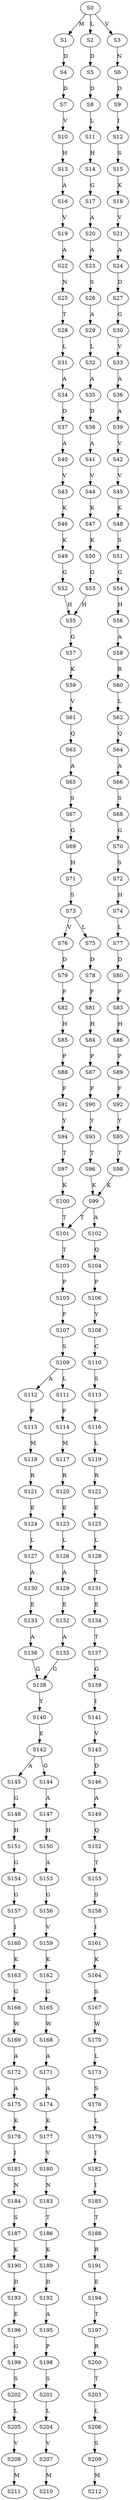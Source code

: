 strict digraph  {
	S0 -> S1 [ label = M ];
	S0 -> S2 [ label = L ];
	S0 -> S3 [ label = V ];
	S1 -> S4 [ label = D ];
	S2 -> S5 [ label = D ];
	S3 -> S6 [ label = N ];
	S4 -> S7 [ label = D ];
	S5 -> S8 [ label = D ];
	S6 -> S9 [ label = D ];
	S7 -> S10 [ label = V ];
	S8 -> S11 [ label = L ];
	S9 -> S12 [ label = I ];
	S10 -> S13 [ label = H ];
	S11 -> S14 [ label = H ];
	S12 -> S15 [ label = S ];
	S13 -> S16 [ label = A ];
	S14 -> S17 [ label = G ];
	S15 -> S18 [ label = K ];
	S16 -> S19 [ label = V ];
	S17 -> S20 [ label = A ];
	S18 -> S21 [ label = V ];
	S19 -> S22 [ label = A ];
	S20 -> S23 [ label = A ];
	S21 -> S24 [ label = A ];
	S22 -> S25 [ label = N ];
	S23 -> S26 [ label = S ];
	S24 -> S27 [ label = D ];
	S25 -> S28 [ label = T ];
	S26 -> S29 [ label = A ];
	S27 -> S30 [ label = G ];
	S28 -> S31 [ label = L ];
	S29 -> S32 [ label = L ];
	S30 -> S33 [ label = V ];
	S31 -> S34 [ label = A ];
	S32 -> S35 [ label = A ];
	S33 -> S36 [ label = A ];
	S34 -> S37 [ label = D ];
	S35 -> S38 [ label = D ];
	S36 -> S39 [ label = A ];
	S37 -> S40 [ label = A ];
	S38 -> S41 [ label = A ];
	S39 -> S42 [ label = V ];
	S40 -> S43 [ label = V ];
	S41 -> S44 [ label = V ];
	S42 -> S45 [ label = V ];
	S43 -> S46 [ label = K ];
	S44 -> S47 [ label = K ];
	S45 -> S48 [ label = K ];
	S46 -> S49 [ label = K ];
	S47 -> S50 [ label = K ];
	S48 -> S51 [ label = S ];
	S49 -> S52 [ label = G ];
	S50 -> S53 [ label = G ];
	S51 -> S54 [ label = G ];
	S52 -> S55 [ label = H ];
	S53 -> S55 [ label = H ];
	S54 -> S56 [ label = H ];
	S55 -> S57 [ label = G ];
	S56 -> S58 [ label = A ];
	S57 -> S59 [ label = K ];
	S58 -> S60 [ label = R ];
	S59 -> S61 [ label = V ];
	S60 -> S62 [ label = L ];
	S61 -> S63 [ label = Q ];
	S62 -> S64 [ label = Q ];
	S63 -> S65 [ label = A ];
	S64 -> S66 [ label = A ];
	S65 -> S67 [ label = S ];
	S66 -> S68 [ label = S ];
	S67 -> S69 [ label = G ];
	S68 -> S70 [ label = G ];
	S69 -> S71 [ label = H ];
	S70 -> S72 [ label = S ];
	S71 -> S73 [ label = S ];
	S72 -> S74 [ label = H ];
	S73 -> S75 [ label = L ];
	S73 -> S76 [ label = V ];
	S74 -> S77 [ label = L ];
	S75 -> S78 [ label = D ];
	S76 -> S79 [ label = D ];
	S77 -> S80 [ label = D ];
	S78 -> S81 [ label = F ];
	S79 -> S82 [ label = F ];
	S80 -> S83 [ label = F ];
	S81 -> S84 [ label = H ];
	S82 -> S85 [ label = H ];
	S83 -> S86 [ label = H ];
	S84 -> S87 [ label = P ];
	S85 -> S88 [ label = P ];
	S86 -> S89 [ label = P ];
	S87 -> S90 [ label = F ];
	S88 -> S91 [ label = F ];
	S89 -> S92 [ label = F ];
	S90 -> S93 [ label = Y ];
	S91 -> S94 [ label = Y ];
	S92 -> S95 [ label = Y ];
	S93 -> S96 [ label = T ];
	S94 -> S97 [ label = T ];
	S95 -> S98 [ label = T ];
	S96 -> S99 [ label = K ];
	S97 -> S100 [ label = K ];
	S98 -> S99 [ label = K ];
	S99 -> S101 [ label = T ];
	S99 -> S102 [ label = A ];
	S100 -> S101 [ label = T ];
	S101 -> S103 [ label = T ];
	S102 -> S104 [ label = Q ];
	S103 -> S105 [ label = P ];
	S104 -> S106 [ label = P ];
	S105 -> S107 [ label = F ];
	S106 -> S108 [ label = Y ];
	S107 -> S109 [ label = S ];
	S108 -> S110 [ label = C ];
	S109 -> S111 [ label = L ];
	S109 -> S112 [ label = A ];
	S110 -> S113 [ label = S ];
	S111 -> S114 [ label = F ];
	S112 -> S115 [ label = F ];
	S113 -> S116 [ label = F ];
	S114 -> S117 [ label = M ];
	S115 -> S118 [ label = M ];
	S116 -> S119 [ label = L ];
	S117 -> S120 [ label = R ];
	S118 -> S121 [ label = R ];
	S119 -> S122 [ label = R ];
	S120 -> S123 [ label = E ];
	S121 -> S124 [ label = E ];
	S122 -> S125 [ label = E ];
	S123 -> S126 [ label = L ];
	S124 -> S127 [ label = L ];
	S125 -> S128 [ label = L ];
	S126 -> S129 [ label = A ];
	S127 -> S130 [ label = A ];
	S128 -> S131 [ label = T ];
	S129 -> S132 [ label = E ];
	S130 -> S133 [ label = E ];
	S131 -> S134 [ label = E ];
	S132 -> S135 [ label = A ];
	S133 -> S136 [ label = A ];
	S134 -> S137 [ label = T ];
	S135 -> S138 [ label = G ];
	S136 -> S138 [ label = G ];
	S137 -> S139 [ label = G ];
	S138 -> S140 [ label = Y ];
	S139 -> S141 [ label = I ];
	S140 -> S142 [ label = E ];
	S141 -> S143 [ label = V ];
	S142 -> S144 [ label = G ];
	S142 -> S145 [ label = A ];
	S143 -> S146 [ label = D ];
	S144 -> S147 [ label = A ];
	S145 -> S148 [ label = G ];
	S146 -> S149 [ label = A ];
	S147 -> S150 [ label = H ];
	S148 -> S151 [ label = H ];
	S149 -> S152 [ label = Q ];
	S150 -> S153 [ label = A ];
	S151 -> S154 [ label = G ];
	S152 -> S155 [ label = T ];
	S153 -> S156 [ label = G ];
	S154 -> S157 [ label = G ];
	S155 -> S158 [ label = S ];
	S156 -> S159 [ label = V ];
	S157 -> S160 [ label = I ];
	S158 -> S161 [ label = I ];
	S159 -> S162 [ label = K ];
	S160 -> S163 [ label = K ];
	S161 -> S164 [ label = K ];
	S162 -> S165 [ label = G ];
	S163 -> S166 [ label = G ];
	S164 -> S167 [ label = S ];
	S165 -> S168 [ label = W ];
	S166 -> S169 [ label = W ];
	S167 -> S170 [ label = W ];
	S168 -> S171 [ label = A ];
	S169 -> S172 [ label = A ];
	S170 -> S173 [ label = L ];
	S171 -> S174 [ label = A ];
	S172 -> S175 [ label = A ];
	S173 -> S176 [ label = S ];
	S174 -> S177 [ label = K ];
	S175 -> S178 [ label = K ];
	S176 -> S179 [ label = L ];
	S177 -> S180 [ label = V ];
	S178 -> S181 [ label = I ];
	S179 -> S182 [ label = I ];
	S180 -> S183 [ label = N ];
	S181 -> S184 [ label = N ];
	S182 -> S185 [ label = I ];
	S183 -> S186 [ label = T ];
	S184 -> S187 [ label = S ];
	S185 -> S188 [ label = T ];
	S186 -> S189 [ label = K ];
	S187 -> S190 [ label = K ];
	S188 -> S191 [ label = R ];
	S189 -> S192 [ label = D ];
	S190 -> S193 [ label = D ];
	S191 -> S194 [ label = E ];
	S192 -> S195 [ label = A ];
	S193 -> S196 [ label = E ];
	S194 -> S197 [ label = T ];
	S195 -> S198 [ label = P ];
	S196 -> S199 [ label = G ];
	S197 -> S200 [ label = R ];
	S198 -> S201 [ label = S ];
	S199 -> S202 [ label = S ];
	S200 -> S203 [ label = T ];
	S201 -> S204 [ label = L ];
	S202 -> S205 [ label = L ];
	S203 -> S206 [ label = L ];
	S204 -> S207 [ label = V ];
	S205 -> S208 [ label = V ];
	S206 -> S209 [ label = S ];
	S207 -> S210 [ label = M ];
	S208 -> S211 [ label = M ];
	S209 -> S212 [ label = M ];
}
